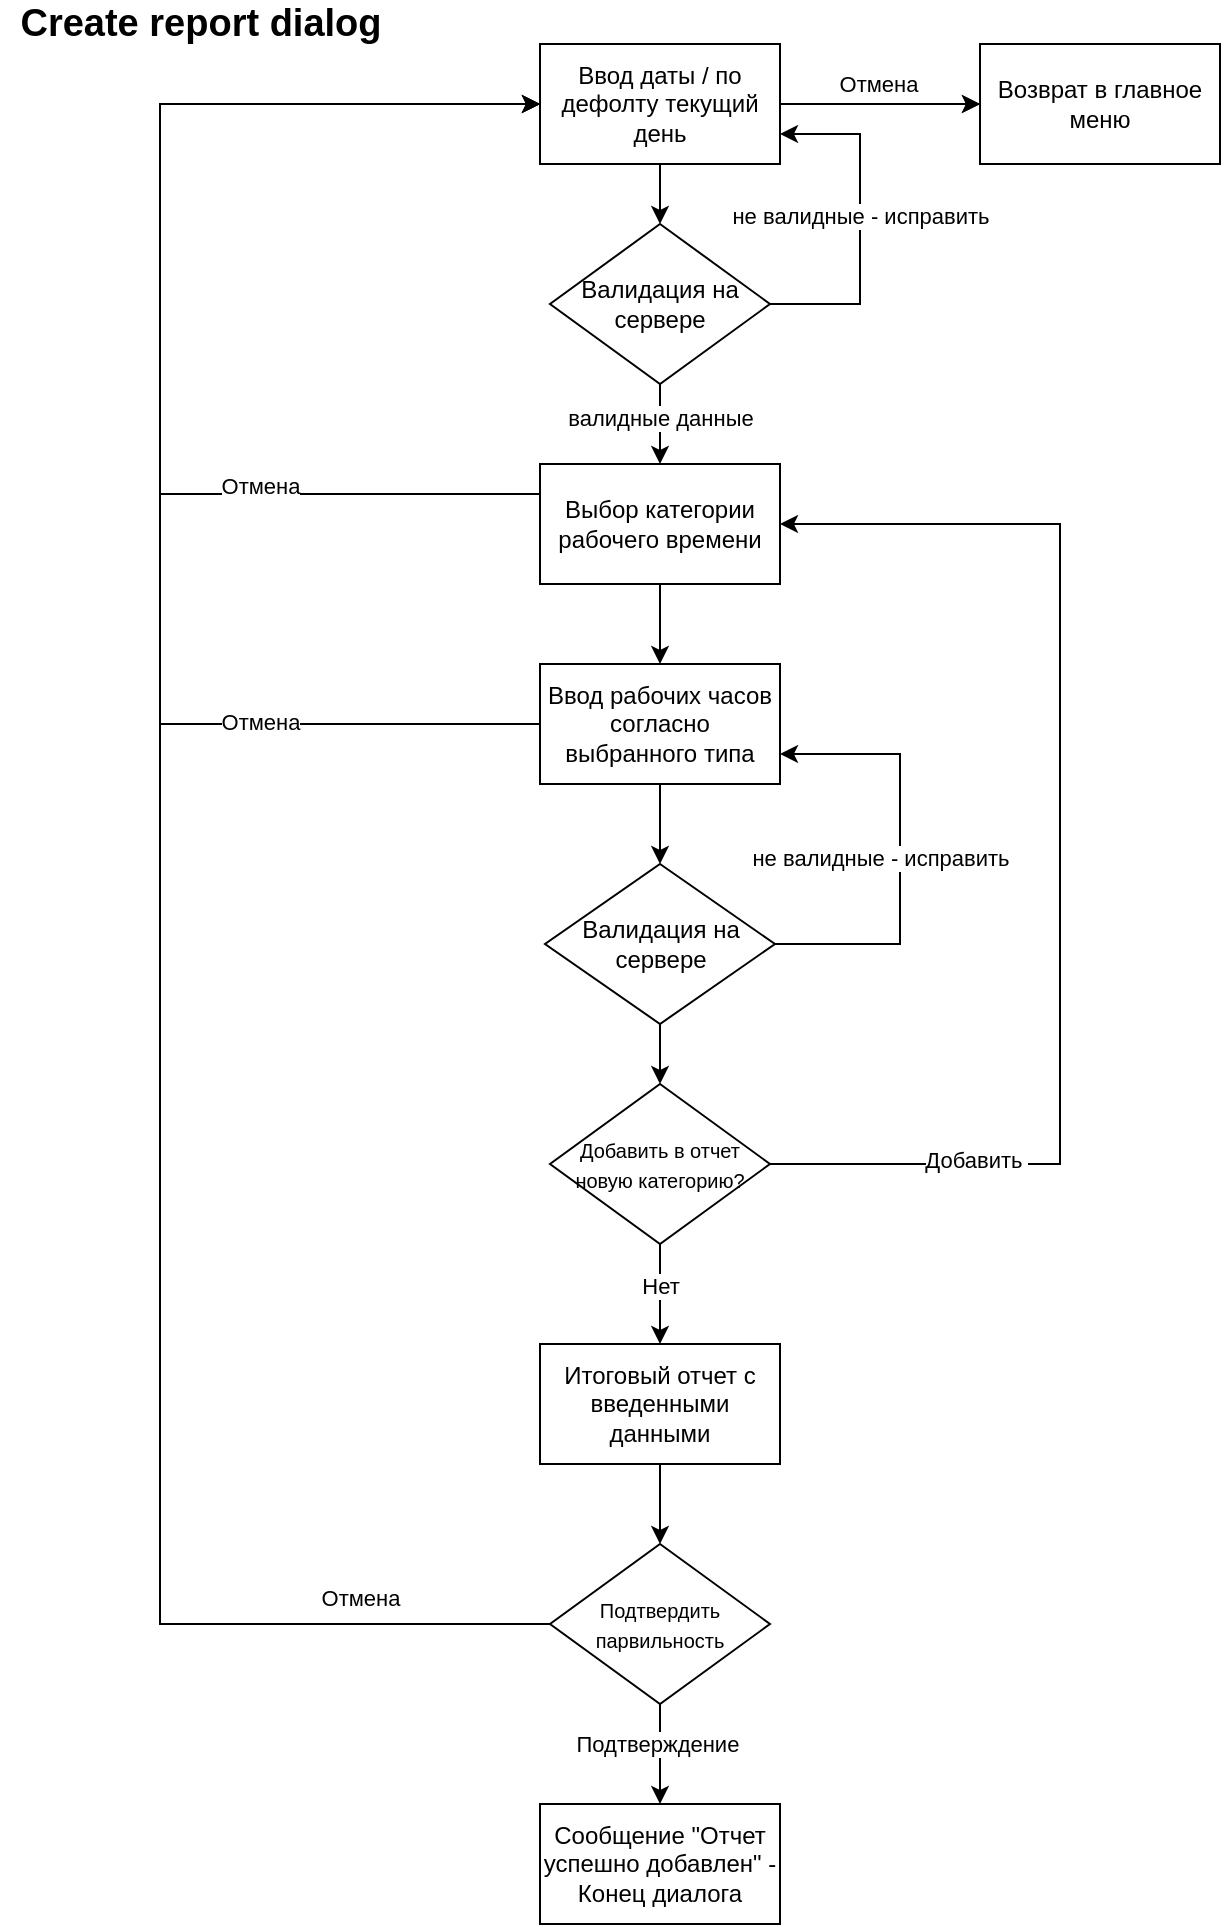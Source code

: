 <mxfile version="16.2.6" type="device"><diagram id="gnJ807dPXjQ8ZZGXrgEX" name="Page-1"><mxGraphModel dx="1422" dy="705" grid="1" gridSize="10" guides="1" tooltips="1" connect="1" arrows="1" fold="1" page="1" pageScale="1" pageWidth="827" pageHeight="1169" math="0" shadow="0"><root><mxCell id="0"/><mxCell id="1" parent="0"/><mxCell id="j0N_L9nw0FPW9un53sPI-20" value="" style="edgeStyle=orthogonalEdgeStyle;rounded=0;orthogonalLoop=1;jettySize=auto;html=1;" parent="1" source="j0N_L9nw0FPW9un53sPI-3" target="j0N_L9nw0FPW9un53sPI-8" edge="1"><mxGeometry relative="1" as="geometry"/></mxCell><mxCell id="j0N_L9nw0FPW9un53sPI-49" style="edgeStyle=orthogonalEdgeStyle;rounded=0;orthogonalLoop=1;jettySize=auto;html=1;" parent="1" source="j0N_L9nw0FPW9un53sPI-3" target="j0N_L9nw0FPW9un53sPI-46" edge="1"><mxGeometry relative="1" as="geometry"/></mxCell><mxCell id="j0N_L9nw0FPW9un53sPI-56" value="Отмена" style="edgeLabel;html=1;align=center;verticalAlign=middle;resizable=0;points=[];" parent="j0N_L9nw0FPW9un53sPI-49" vertex="1" connectable="0"><mxGeometry x="-0.517" y="1" relative="1" as="geometry"><mxPoint x="25" y="-9" as="offset"/></mxGeometry></mxCell><mxCell id="j0N_L9nw0FPW9un53sPI-57" value="" style="edgeStyle=orthogonalEdgeStyle;rounded=0;orthogonalLoop=1;jettySize=auto;html=1;" parent="1" source="j0N_L9nw0FPW9un53sPI-3" target="j0N_L9nw0FPW9un53sPI-46" edge="1"><mxGeometry relative="1" as="geometry"/></mxCell><mxCell id="j0N_L9nw0FPW9un53sPI-3" value="Ввод даты / по дефолту текущий день" style="rounded=0;whiteSpace=wrap;html=1;" parent="1" vertex="1"><mxGeometry x="360" y="40" width="120" height="60" as="geometry"/></mxCell><mxCell id="j0N_L9nw0FPW9un53sPI-16" value="" style="edgeStyle=orthogonalEdgeStyle;rounded=0;orthogonalLoop=1;jettySize=auto;html=1;" parent="1" source="j0N_L9nw0FPW9un53sPI-4" target="j0N_L9nw0FPW9un53sPI-15" edge="1"><mxGeometry relative="1" as="geometry"/></mxCell><mxCell id="j0N_L9nw0FPW9un53sPI-50" style="edgeStyle=orthogonalEdgeStyle;rounded=0;orthogonalLoop=1;jettySize=auto;html=1;entryX=0;entryY=0.5;entryDx=0;entryDy=0;exitX=0;exitY=0.25;exitDx=0;exitDy=0;" parent="1" source="j0N_L9nw0FPW9un53sPI-4" target="j0N_L9nw0FPW9un53sPI-3" edge="1"><mxGeometry relative="1" as="geometry"><mxPoint x="720" y="410" as="targetPoint"/><Array as="points"><mxPoint x="170" y="265"/><mxPoint x="170" y="70"/></Array></mxGeometry></mxCell><mxCell id="j0N_L9nw0FPW9un53sPI-55" value="Отмена" style="edgeLabel;html=1;align=center;verticalAlign=middle;resizable=0;points=[];" parent="j0N_L9nw0FPW9un53sPI-50" vertex="1" connectable="0"><mxGeometry x="-0.252" y="-1" relative="1" as="geometry"><mxPoint x="49" y="21" as="offset"/></mxGeometry></mxCell><mxCell id="j0N_L9nw0FPW9un53sPI-4" value="Выбор категории рабочего времени" style="rounded=0;whiteSpace=wrap;html=1;" parent="1" vertex="1"><mxGeometry x="360" y="250" width="120" height="60" as="geometry"/></mxCell><mxCell id="j0N_L9nw0FPW9un53sPI-21" value="" style="edgeStyle=orthogonalEdgeStyle;rounded=0;orthogonalLoop=1;jettySize=auto;html=1;" parent="1" source="j0N_L9nw0FPW9un53sPI-8" target="j0N_L9nw0FPW9un53sPI-4" edge="1"><mxGeometry relative="1" as="geometry"/></mxCell><mxCell id="j0N_L9nw0FPW9un53sPI-22" value="валидные данные" style="edgeLabel;html=1;align=center;verticalAlign=middle;resizable=0;points=[];" parent="j0N_L9nw0FPW9un53sPI-21" vertex="1" connectable="0"><mxGeometry x="-0.173" relative="1" as="geometry"><mxPoint as="offset"/></mxGeometry></mxCell><mxCell id="j0N_L9nw0FPW9un53sPI-27" style="edgeStyle=orthogonalEdgeStyle;rounded=0;orthogonalLoop=1;jettySize=auto;html=1;entryX=1;entryY=0.75;entryDx=0;entryDy=0;" parent="1" source="j0N_L9nw0FPW9un53sPI-8" target="j0N_L9nw0FPW9un53sPI-3" edge="1"><mxGeometry relative="1" as="geometry"><Array as="points"><mxPoint x="520" y="170"/><mxPoint x="520" y="85"/></Array></mxGeometry></mxCell><mxCell id="j0N_L9nw0FPW9un53sPI-28" value="не валидные - исправить" style="edgeLabel;html=1;align=center;verticalAlign=middle;resizable=0;points=[];" parent="j0N_L9nw0FPW9un53sPI-27" vertex="1" connectable="0"><mxGeometry x="-0.222" y="-3" relative="1" as="geometry"><mxPoint x="-3" y="-23" as="offset"/></mxGeometry></mxCell><mxCell id="j0N_L9nw0FPW9un53sPI-8" value="&lt;span&gt;Валидация на сервере&lt;/span&gt;" style="rhombus;whiteSpace=wrap;html=1;rounded=0;" parent="1" vertex="1"><mxGeometry x="365" y="130" width="110" height="80" as="geometry"/></mxCell><mxCell id="j0N_L9nw0FPW9un53sPI-26" value="" style="edgeStyle=orthogonalEdgeStyle;rounded=0;orthogonalLoop=1;jettySize=auto;html=1;" parent="1" source="j0N_L9nw0FPW9un53sPI-15" target="j0N_L9nw0FPW9un53sPI-24" edge="1"><mxGeometry relative="1" as="geometry"/></mxCell><mxCell id="j0N_L9nw0FPW9un53sPI-51" style="edgeStyle=orthogonalEdgeStyle;rounded=0;orthogonalLoop=1;jettySize=auto;html=1;entryX=0;entryY=0.5;entryDx=0;entryDy=0;" parent="1" source="j0N_L9nw0FPW9un53sPI-15" target="j0N_L9nw0FPW9un53sPI-3" edge="1"><mxGeometry relative="1" as="geometry"><mxPoint x="720" y="410" as="targetPoint"/><Array as="points"><mxPoint x="170" y="380"/><mxPoint x="170" y="70"/></Array></mxGeometry></mxCell><mxCell id="j0N_L9nw0FPW9un53sPI-54" value="Отмена" style="edgeLabel;html=1;align=center;verticalAlign=middle;resizable=0;points=[];" parent="j0N_L9nw0FPW9un53sPI-51" vertex="1" connectable="0"><mxGeometry x="-0.012" y="1" relative="1" as="geometry"><mxPoint x="51" y="150" as="offset"/></mxGeometry></mxCell><mxCell id="j0N_L9nw0FPW9un53sPI-15" value="Ввод рабочих часов согласно выбранного типа" style="whiteSpace=wrap;html=1;rounded=0;" parent="1" vertex="1"><mxGeometry x="360" y="350" width="120" height="60" as="geometry"/></mxCell><mxCell id="j0N_L9nw0FPW9un53sPI-25" style="edgeStyle=orthogonalEdgeStyle;rounded=0;orthogonalLoop=1;jettySize=auto;html=1;entryX=1;entryY=0.75;entryDx=0;entryDy=0;exitX=1;exitY=0.5;exitDx=0;exitDy=0;" parent="1" source="j0N_L9nw0FPW9un53sPI-24" target="j0N_L9nw0FPW9un53sPI-15" edge="1"><mxGeometry relative="1" as="geometry"><Array as="points"><mxPoint x="540" y="490"/><mxPoint x="540" y="395"/></Array></mxGeometry></mxCell><mxCell id="j0N_L9nw0FPW9un53sPI-30" value="не валидные - исправить" style="edgeLabel;html=1;align=center;verticalAlign=middle;resizable=0;points=[];" parent="j0N_L9nw0FPW9un53sPI-25" vertex="1" connectable="0"><mxGeometry x="-0.101" y="-2" relative="1" as="geometry"><mxPoint x="-12" y="-8" as="offset"/></mxGeometry></mxCell><mxCell id="j0N_L9nw0FPW9un53sPI-34" value="" style="edgeStyle=orthogonalEdgeStyle;rounded=0;orthogonalLoop=1;jettySize=auto;html=1;" parent="1" source="j0N_L9nw0FPW9un53sPI-24" target="j0N_L9nw0FPW9un53sPI-33" edge="1"><mxGeometry relative="1" as="geometry"/></mxCell><mxCell id="j0N_L9nw0FPW9un53sPI-24" value="&lt;span&gt;Валидация на сервере&lt;/span&gt;" style="rhombus;whiteSpace=wrap;html=1;rounded=0;" parent="1" vertex="1"><mxGeometry x="362.5" y="450" width="115" height="80" as="geometry"/></mxCell><mxCell id="j0N_L9nw0FPW9un53sPI-35" style="edgeStyle=orthogonalEdgeStyle;rounded=0;orthogonalLoop=1;jettySize=auto;html=1;entryX=1;entryY=0.5;entryDx=0;entryDy=0;" parent="1" source="j0N_L9nw0FPW9un53sPI-33" target="j0N_L9nw0FPW9un53sPI-4" edge="1"><mxGeometry relative="1" as="geometry"><Array as="points"><mxPoint x="620" y="600"/><mxPoint x="620" y="280"/></Array></mxGeometry></mxCell><mxCell id="j0N_L9nw0FPW9un53sPI-37" value="Добавить&amp;nbsp;" style="edgeLabel;html=1;align=center;verticalAlign=middle;resizable=0;points=[];" parent="j0N_L9nw0FPW9un53sPI-35" vertex="1" connectable="0"><mxGeometry x="-0.742" y="1" relative="1" as="geometry"><mxPoint x="25" y="-1" as="offset"/></mxGeometry></mxCell><mxCell id="j0N_L9nw0FPW9un53sPI-39" value="" style="edgeStyle=orthogonalEdgeStyle;rounded=0;orthogonalLoop=1;jettySize=auto;html=1;" parent="1" source="j0N_L9nw0FPW9un53sPI-33" target="j0N_L9nw0FPW9un53sPI-38" edge="1"><mxGeometry relative="1" as="geometry"><Array as="points"><mxPoint x="420" y="650"/><mxPoint x="420" y="650"/></Array></mxGeometry></mxCell><mxCell id="j0N_L9nw0FPW9un53sPI-40" value="Нет" style="edgeLabel;html=1;align=center;verticalAlign=middle;resizable=0;points=[];" parent="j0N_L9nw0FPW9un53sPI-39" vertex="1" connectable="0"><mxGeometry x="0.255" y="-1" relative="1" as="geometry"><mxPoint x="1" y="-11" as="offset"/></mxGeometry></mxCell><mxCell id="j0N_L9nw0FPW9un53sPI-33" value="&lt;font style=&quot;font-size: 10px&quot;&gt;Добавить в отчет новую категорию?&lt;/font&gt;" style="rhombus;whiteSpace=wrap;html=1;rounded=0;" parent="1" vertex="1"><mxGeometry x="365" y="560" width="110" height="80" as="geometry"/></mxCell><mxCell id="j0N_L9nw0FPW9un53sPI-42" value="" style="edgeStyle=orthogonalEdgeStyle;rounded=0;orthogonalLoop=1;jettySize=auto;html=1;" parent="1" source="j0N_L9nw0FPW9un53sPI-38" target="j0N_L9nw0FPW9un53sPI-41" edge="1"><mxGeometry relative="1" as="geometry"/></mxCell><mxCell id="j0N_L9nw0FPW9un53sPI-38" value="Итоговый отчет с введенными данными" style="whiteSpace=wrap;html=1;rounded=0;" parent="1" vertex="1"><mxGeometry x="360" y="690" width="120" height="60" as="geometry"/></mxCell><mxCell id="j0N_L9nw0FPW9un53sPI-44" value="" style="edgeStyle=orthogonalEdgeStyle;rounded=0;orthogonalLoop=1;jettySize=auto;html=1;" parent="1" source="j0N_L9nw0FPW9un53sPI-41" target="j0N_L9nw0FPW9un53sPI-43" edge="1"><mxGeometry relative="1" as="geometry"/></mxCell><mxCell id="j0N_L9nw0FPW9un53sPI-45" value="Подтверждение&amp;nbsp;" style="edgeLabel;html=1;align=center;verticalAlign=middle;resizable=0;points=[];" parent="j0N_L9nw0FPW9un53sPI-44" vertex="1" connectable="0"><mxGeometry x="0.208" relative="1" as="geometry"><mxPoint y="-10" as="offset"/></mxGeometry></mxCell><mxCell id="j0N_L9nw0FPW9un53sPI-47" value="" style="edgeStyle=orthogonalEdgeStyle;rounded=0;orthogonalLoop=1;jettySize=auto;html=1;entryX=0;entryY=0.5;entryDx=0;entryDy=0;" parent="1" source="j0N_L9nw0FPW9un53sPI-41" target="j0N_L9nw0FPW9un53sPI-3" edge="1"><mxGeometry relative="1" as="geometry"><Array as="points"><mxPoint x="170" y="830"/><mxPoint x="170" y="70"/></Array></mxGeometry></mxCell><mxCell id="j0N_L9nw0FPW9un53sPI-48" value="Отмена" style="edgeLabel;html=1;align=center;verticalAlign=middle;resizable=0;points=[];" parent="j0N_L9nw0FPW9un53sPI-47" vertex="1" connectable="0"><mxGeometry x="-0.305" relative="1" as="geometry"><mxPoint x="100" y="190" as="offset"/></mxGeometry></mxCell><mxCell id="j0N_L9nw0FPW9un53sPI-41" value="&lt;font style=&quot;font-size: 10px&quot;&gt;Подтвердить парвильность&lt;/font&gt;" style="rhombus;whiteSpace=wrap;html=1;rounded=0;" parent="1" vertex="1"><mxGeometry x="365" y="790" width="110" height="80" as="geometry"/></mxCell><mxCell id="j0N_L9nw0FPW9un53sPI-43" value="Сообщение &quot;Отчет успешно добавлен&quot; - Конец диалога" style="whiteSpace=wrap;html=1;rounded=0;" parent="1" vertex="1"><mxGeometry x="360" y="920" width="120" height="60" as="geometry"/></mxCell><mxCell id="j0N_L9nw0FPW9un53sPI-46" value="Возврат в главное меню" style="whiteSpace=wrap;html=1;rounded=0;" parent="1" vertex="1"><mxGeometry x="580" y="40" width="120" height="60" as="geometry"/></mxCell><mxCell id="0l5PlyuZuqdIWwA-NOsw-1" value="&lt;b&gt;&lt;font style=&quot;font-size: 19px&quot;&gt;Create report dialog&lt;/font&gt;&lt;/b&gt;" style="text;html=1;align=center;verticalAlign=middle;resizable=0;points=[];autosize=1;strokeColor=none;fillColor=none;" vertex="1" parent="1"><mxGeometry x="90" y="20" width="200" height="20" as="geometry"/></mxCell></root></mxGraphModel></diagram></mxfile>